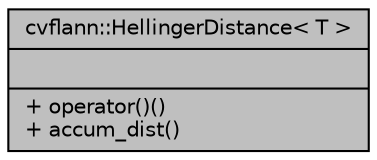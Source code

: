 digraph "cvflann::HellingerDistance&lt; T &gt;"
{
 // LATEX_PDF_SIZE
  edge [fontname="Helvetica",fontsize="10",labelfontname="Helvetica",labelfontsize="10"];
  node [fontname="Helvetica",fontsize="10",shape=record];
  Node1 [label="{cvflann::HellingerDistance\< T \>\n||+ operator()()\l+ accum_dist()\l}",height=0.2,width=0.4,color="black", fillcolor="grey75", style="filled", fontcolor="black",tooltip=" "];
}
